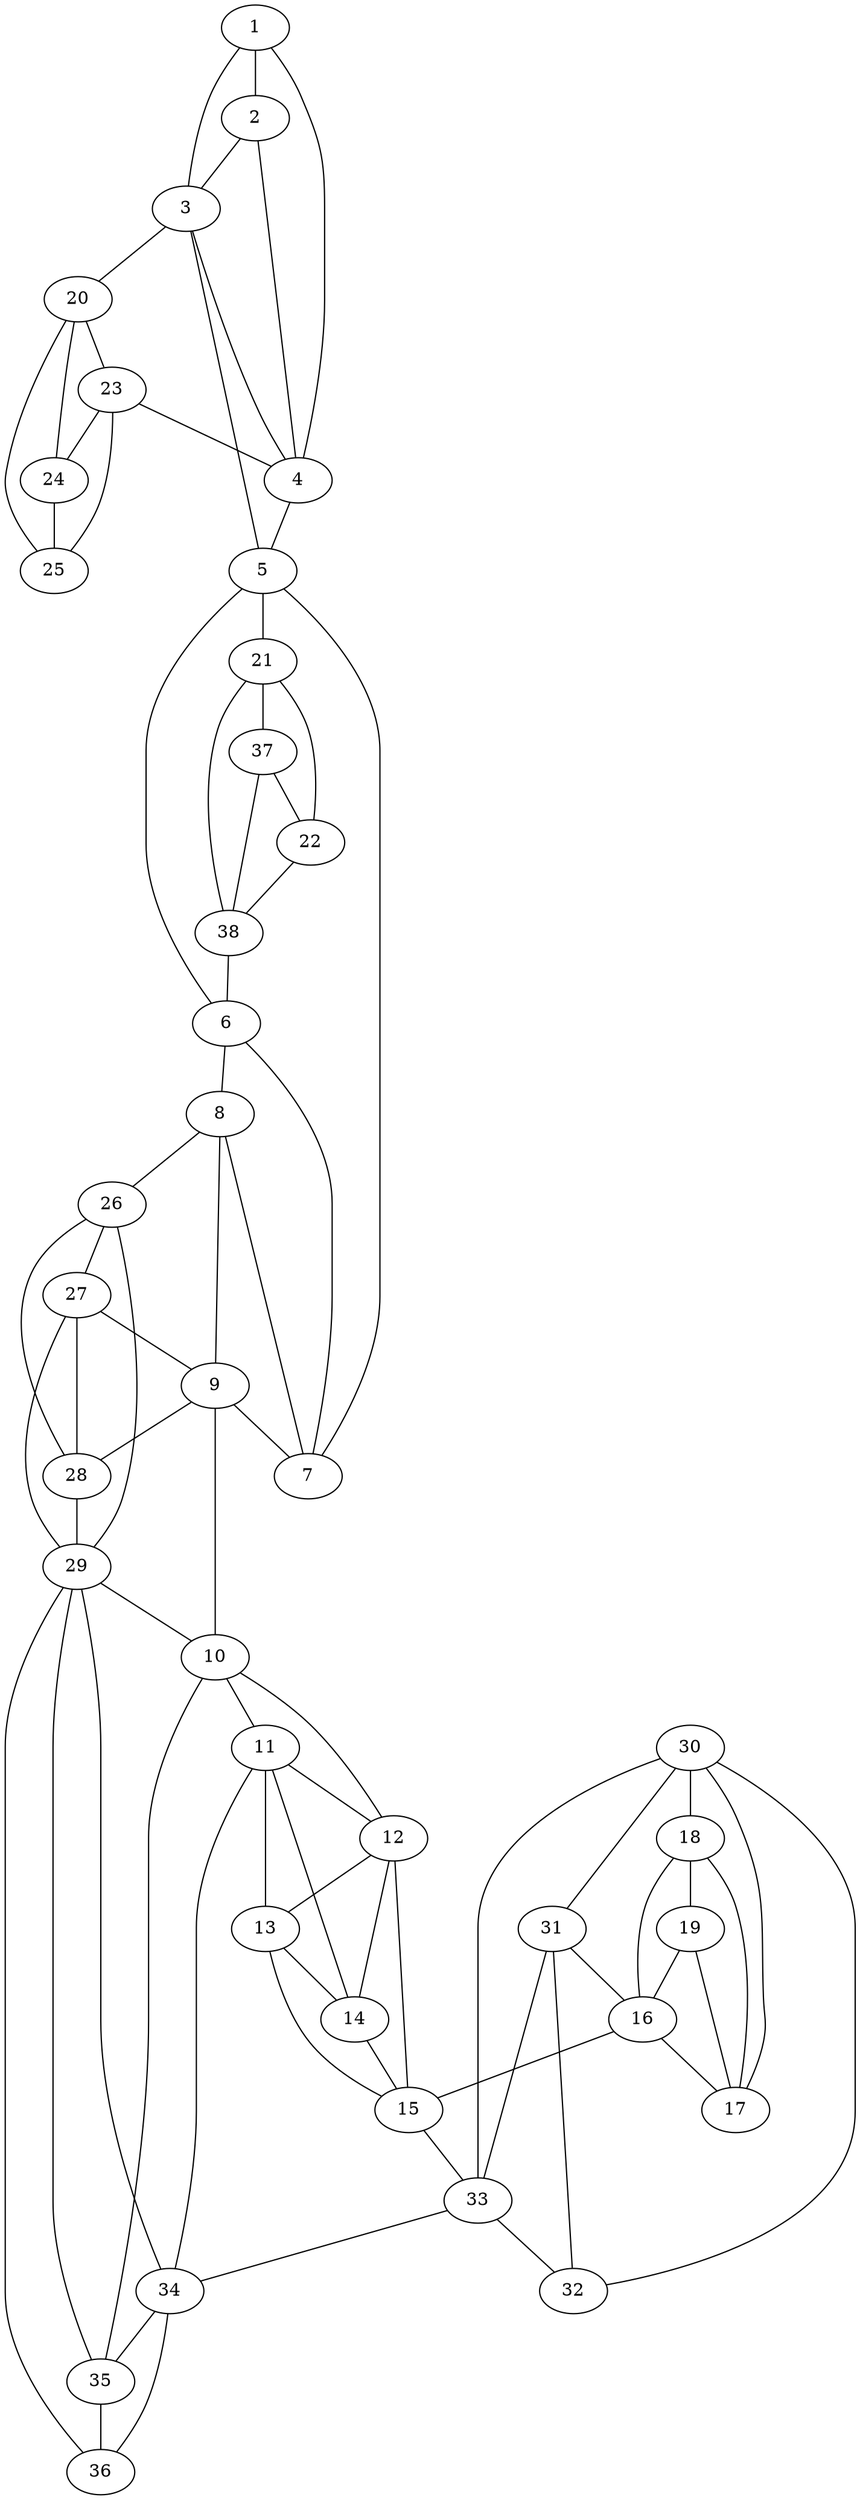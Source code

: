 graph pdb1bbw {
	1	 [aaLength=19,
		sequence=DLNNELKTRREKLANLREQ,
		type=0];
	2	 [aaLength=8,
		sequence=SDQLHAEF,
		type=0];
	1 -- 2	 [distance0="46.7981",
		frequency=1,
		type0=1];
	3	 [aaLength=7,
		sequence=NEELEAL,
		type=0];
	1 -- 3	 [distance0="59.95954",
		frequency=1,
		type0=2];
	4	 [aaLength=4,
		sequence=VYNE,
		type=0];
	1 -- 4	 [distance0="96.2109",
		frequency=1,
		type0=3];
	2 -- 3	 [distance0="16.41792",
		distance1="4.0",
		frequency=2,
		type0=1,
		type1=4];
	2 -- 4	 [distance0="66.304",
		frequency=1,
		type0=3];
	3 -- 4	 [distance0="55.77221",
		frequency=1,
		type0=2];
	20	 [aaLength=7,
		sequence=EVAVAGR,
		type=1];
	3 -- 20	 [distance0="2.0",
		frequency=1,
		type0=4];
	5	 [aaLength=3,
		sequence=FKK,
		type=0];
	4 -- 5	 [distance0="7.744157",
		distance1="1.0",
		frequency=2,
		type0=1,
		type1=4];
	5 -- 3	 [distance0="61.64029",
		frequency=1,
		type0=3];
	6	 [aaLength=4,
		sequence=ARYR,
		type=0];
	5 -- 6	 [distance0="60.04935",
		frequency=1,
		type0=2];
	21	 [aaLength=10,
		sequence=ILGAKGKLFK,
		type=1];
	5 -- 21	 [distance0="5.0",
		frequency=1,
		type0=4];
	8	 [aaLength=24,
		sequence=DESRNTFKVRSQILSGIRQFMVNR,
		type=0];
	6 -- 8	 [distance0="21.97015",
		frequency=1,
		type0=2];
	7	 [aaLength=7,
		sequence=RYLDLIS,
		type=0];
	6 -- 7	 [distance0="7.058887",
		distance1="1.0",
		frequency=2,
		type0=1,
		type1=4];
	7 -- 5	 [distance0="62.62603",
		frequency=1,
		type0=3];
	8 -- 7	 [distance0="17.68554",
		frequency=1,
		type0=1];
	26	 [aaLength=3,
		sequence=ITH,
		type=1];
	8 -- 26	 [distance0="22.0",
		frequency=1,
		type0=4];
	9	 [aaLength=9,
		sequence=ELYLKRLVV,
		type=0];
	9 -- 8	 [distance0="66.25021",
		frequency=1,
		type0=2];
	9 -- 7	 [distance0="75.63522",
		frequency=1,
		type0=3];
	10	 [aaLength=19,
		sequence=YKDLIELTESLFRTLAQDI,
		type=0];
	9 -- 10	 [distance0="48.82153",
		frequency=1,
		type0=1];
	28	 [aaLength=9,
		sequence=RVFEINRNF,
		type=1];
	9 -- 28	 [distance0="4.0",
		frequency=1,
		type0=4];
	11	 [aaLength=8,
		sequence=MREAIKKY,
		type=0];
	10 -- 11	 [distance0="46.72486",
		frequency=1,
		type0=1];
	12	 [aaLength=5,
		sequence=MADLD,
		type=0];
	10 -- 12	 [distance0="65.59441",
		frequency=1,
		type0=3];
	35	 [aaLength=4,
		sequence=EVTY,
		type=1];
	10 -- 35	 [distance0="4.0",
		frequency=1,
		type0=4];
	11 -- 12	 [distance0="20.07289",
		distance1="5.0",
		frequency=2,
		type0=1,
		type1=4];
	13	 [aaLength=11,
		sequence=FDSAKAIAESI,
		type=0];
	11 -- 13	 [distance0="26.52542",
		frequency=1,
		type0=2];
	14	 [aaLength=12,
		sequence=LGRIVTEIFEEV,
		type=0];
	11 -- 14	 [distance0="40.11136",
		frequency=1,
		type0=3];
	12 -- 13	 [distance0="10.00038",
		distance1="1.0",
		frequency=2,
		type0=1,
		type1=4];
	12 -- 14	 [distance0="29.08241",
		frequency=1,
		type0=3];
	13 -- 14	 [distance0="23.2135",
		distance1="9.0",
		frequency=2,
		type0=2,
		type1=4];
	15	 [aaLength=3,
		sequence=EAH,
		type=0];
	14 -- 15	 [distance0="16.53616",
		distance1="1.0",
		frequency=2,
		type0=1,
		type1=4];
	15 -- 12	 [distance0="44.921",
		frequency=1,
		type0=3];
	15 -- 13	 [distance0="39.65618",
		frequency=1,
		type0=2];
	33	 [aaLength=4,
		sequence=TFIT,
		type=1];
	15 -- 33	 [distance0="4.0",
		frequency=1,
		type0=4];
	16	 [aaLength=10,
		sequence=AEDQAQRFLD,
		type=0];
	16 -- 15	 [distance0="53.18742",
		frequency=1,
		type0=3];
	17	 [aaLength=9,
		sequence=EDYVTALEH,
		type=0];
	16 -- 17	 [distance0="26.79973",
		distance1="16.0",
		frequency=2,
		type0=1,
		type1=4];
	18	 [aaLength=9,
		sequence=IDRMVMLFT,
		type=0];
	16 -- 18	 [distance0="53.06369",
		frequency=1,
		type0=2];
	17 -- 18	 [distance0="28.32343",
		frequency=1,
		type0=2];
	30	 [aaLength=7,
		sequence=TAGLGIG,
		type=1];
	17 -- 30	 [distance0="4.0",
		frequency=1,
		type0=4];
	19	 [aaLength=4,
		sequence=IRDV,
		type=0];
	18 -- 19	 [distance0="16.80245",
		distance1="4.0",
		frequency=2,
		type0=1,
		type1=4];
	19 -- 16	 [distance0="64.31954",
		frequency=1,
		type0=3];
	19 -- 17	 [distance0="38.27964",
		frequency=1,
		type0=2];
	24	 [aaLength=7,
		sequence=ASFVTLQ,
		type=1];
	20 -- 24	 [distance0="16.0",
		frequency=1,
		type0=2];
	23	 [aaLength=7,
		sequence=RIQLYVA,
		type=1];
	20 -- 23	 [distance0="27.0",
		frequency=1,
		type0=3];
	25	 [aaLength=8,
		sequence=RMMTRRIM,
		type=1];
	20 -- 25	 [distance0="6.0",
		distance1="0.0",
		frequency=2,
		type0=1,
		type1=5];
	22	 [aaLength=5,
		sequence=LSIHC,
		type=1];
	21 -- 22	 [distance0="15.0",
		frequency=1,
		type0=2];
	37	 [aaLength=5,
		sequence=ILGAK,
		type=1];
	21 -- 37	 [distance0="0.0",
		distance1="0.0",
		frequency=2,
		type0=1,
		type1=5];
	38	 [aaLength=6,
		sequence=ELRLLT,
		type=1];
	22 -- 38	 [distance0="6.0",
		distance1="1.0",
		frequency=2,
		type0=1,
		type1=4];
	23 -- 4	 [distance0="7.0",
		frequency=1,
		type0=4];
	23 -- 24	 [distance0="11.0",
		frequency=1,
		type0=1];
	23 -- 25	 [distance0="21.0",
		frequency=1,
		type0=2];
	24 -- 25	 [distance0="10.0",
		frequency=1,
		type0=1];
	27	 [aaLength=3,
		sequence=DMY,
		type=1];
	26 -- 27	 [distance0="9.0",
		distance1="6.0",
		frequency=2,
		type0=1,
		type1=4];
	26 -- 28	 [distance0="30.0",
		frequency=1,
		type0=2];
	29	 [aaLength=10,
		sequence=EFTMMELYMA,
		type=1];
	26 -- 29	 [distance0="50.0",
		frequency=1,
		type0=3];
	27 -- 9	 [distance0="5.0",
		frequency=1,
		type0=4];
	27 -- 28	 [distance0="21.0",
		frequency=1,
		type0=2];
	27 -- 29	 [distance0="41.0",
		frequency=1,
		type0=3];
	28 -- 29	 [distance0="20.0",
		distance1="11.0",
		frequency=2,
		type0=1,
		type1=4];
	29 -- 10	 [distance0="3.0",
		frequency=1,
		type0=4];
	29 -- 35	 [distance0="36.0",
		frequency=1,
		type0=2];
	30 -- 18	 [distance0="0.0",
		frequency=1,
		type0=5];
	31	 [aaLength=8,
		sequence=REIGNGFS,
		type=1];
	30 -- 31	 [distance0="51.0",
		frequency=1,
		type0=1];
	32	 [aaLength=6,
		sequence=RFEFFI,
		type=1];
	30 -- 32	 [distance0="59.0",
		frequency=1,
		type0=2];
	30 -- 33	 [distance0="84.0",
		frequency=1,
		type0=3];
	31 -- 16	 [distance0="4.0",
		frequency=1,
		type0=4];
	31 -- 32	 [distance0="8.0",
		frequency=1,
		type0=1];
	31 -- 33	 [distance0="33.0",
		frequency=1,
		type0=2];
	33 -- 32	 [distance0="25.0",
		distance1="21.0",
		frequency=2,
		type0=1,
		type1=4];
	34	 [aaLength=4,
		sequence=EKLT,
		type=1];
	33 -- 34	 [distance0="63.0",
		frequency=1,
		type0=3];
	34 -- 11	 [distance0="0.0",
		frequency=1,
		type0=5];
	34 -- 29	 [distance0="51.0",
		frequency=1,
		type0=3];
	34 -- 35	 [distance0="15.0",
		frequency=1,
		type0=2];
	36	 [aaLength=4,
		sequence=VTLD,
		type=1];
	34 -- 36	 [distance0="9.0",
		frequency=1,
		type0=1];
	35 -- 36	 [distance0="6.0",
		distance1="2.0",
		frequency=2,
		type0=1,
		type1=4];
	36 -- 29	 [distance0="42.0",
		frequency=1,
		type0=3];
	37 -- 22	 [distance0="15.0",
		distance1="10.0",
		frequency=2,
		type0=2,
		type1=4];
	37 -- 38	 [distance0="21.0",
		frequency=1,
		type0=3];
	38 -- 6	 [distance0="17.0",
		frequency=1,
		type0=4];
	38 -- 21	 [distance0="21.0",
		frequency=1,
		type0=2];
}
